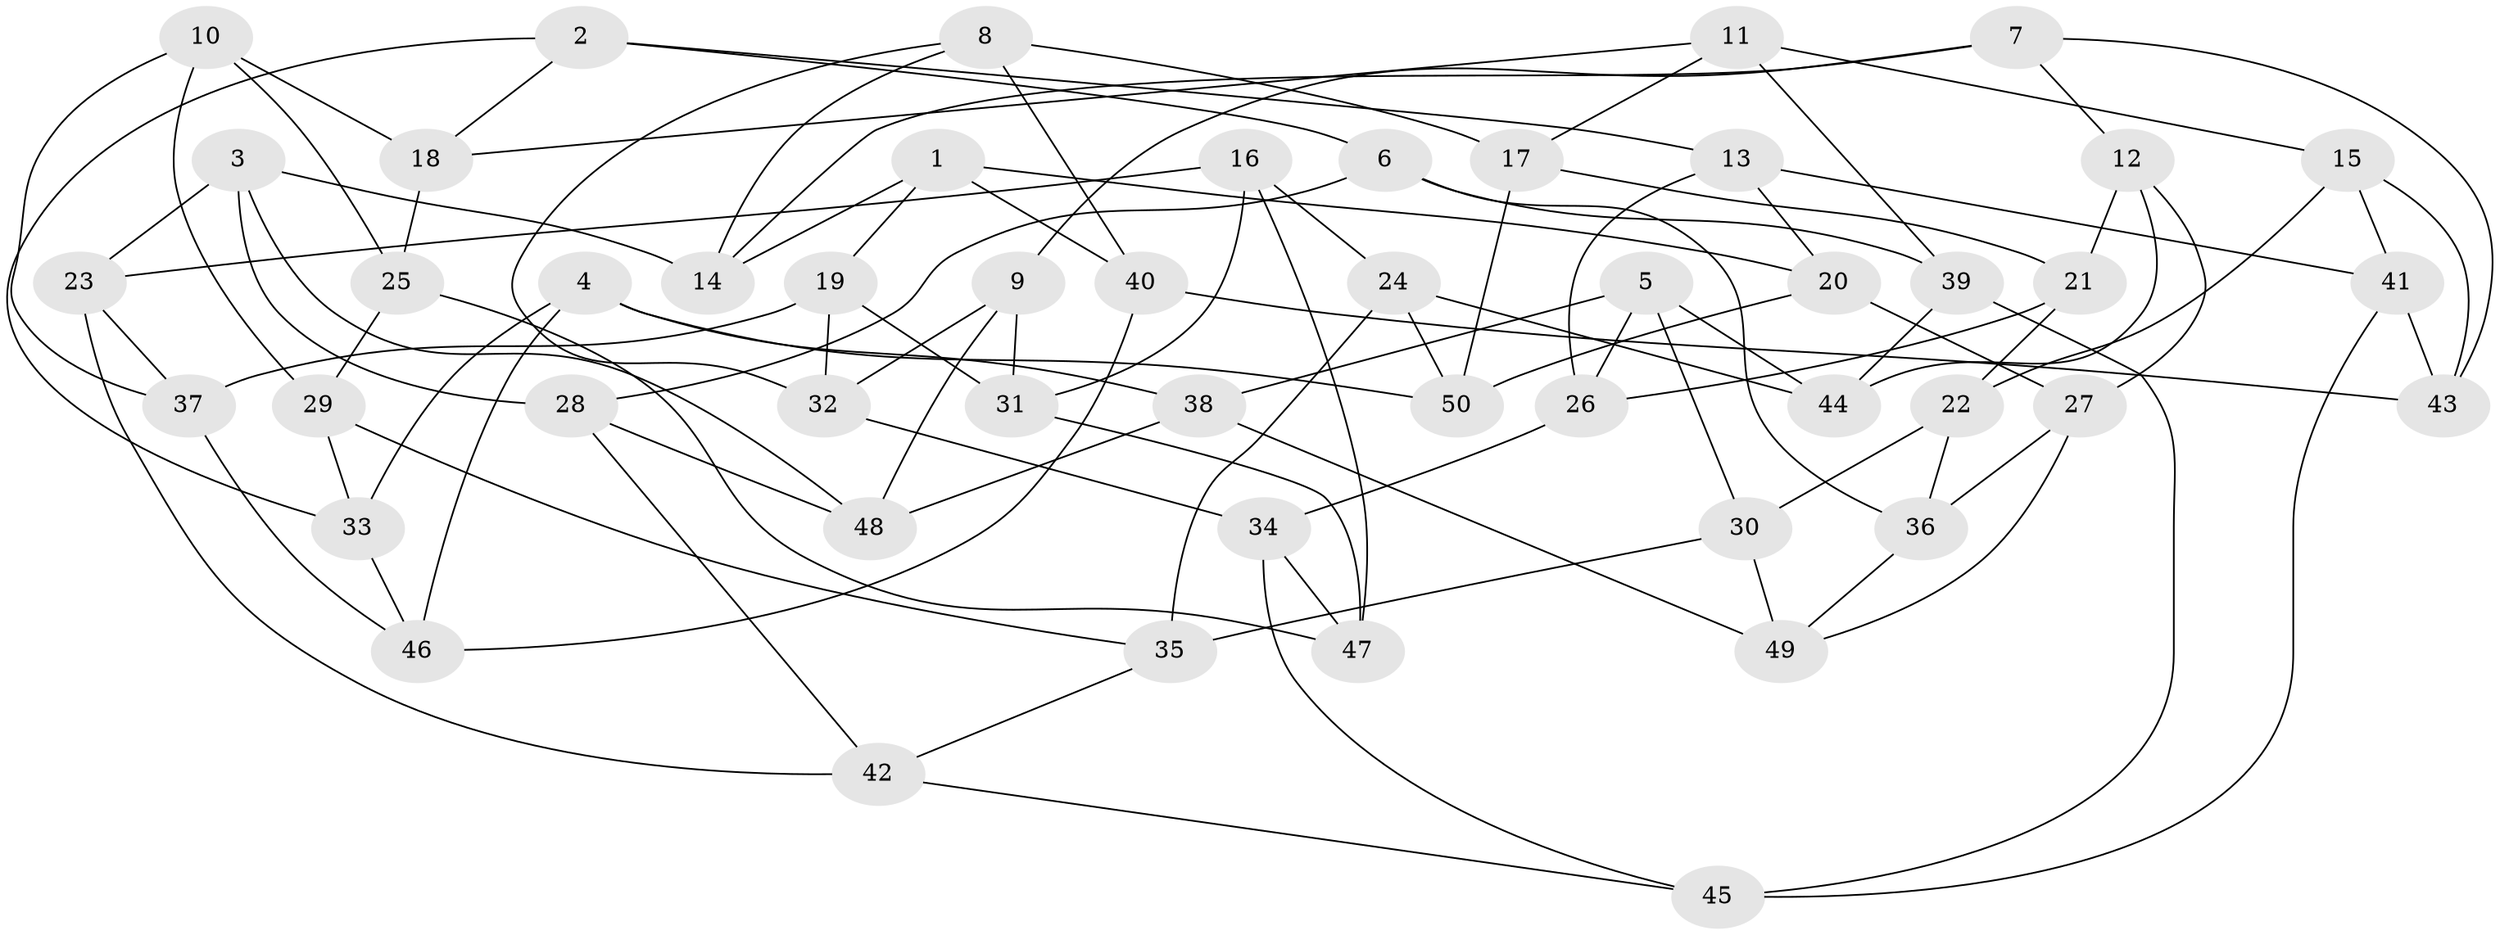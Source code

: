 // coarse degree distribution, {6: 0.5, 5: 0.16666666666666666, 3: 0.1, 4: 0.23333333333333334}
// Generated by graph-tools (version 1.1) at 2025/52/02/27/25 19:52:28]
// undirected, 50 vertices, 100 edges
graph export_dot {
graph [start="1"]
  node [color=gray90,style=filled];
  1;
  2;
  3;
  4;
  5;
  6;
  7;
  8;
  9;
  10;
  11;
  12;
  13;
  14;
  15;
  16;
  17;
  18;
  19;
  20;
  21;
  22;
  23;
  24;
  25;
  26;
  27;
  28;
  29;
  30;
  31;
  32;
  33;
  34;
  35;
  36;
  37;
  38;
  39;
  40;
  41;
  42;
  43;
  44;
  45;
  46;
  47;
  48;
  49;
  50;
  1 -- 40;
  1 -- 20;
  1 -- 19;
  1 -- 14;
  2 -- 13;
  2 -- 18;
  2 -- 33;
  2 -- 6;
  3 -- 48;
  3 -- 28;
  3 -- 23;
  3 -- 14;
  4 -- 46;
  4 -- 38;
  4 -- 50;
  4 -- 33;
  5 -- 26;
  5 -- 38;
  5 -- 44;
  5 -- 30;
  6 -- 36;
  6 -- 39;
  6 -- 28;
  7 -- 14;
  7 -- 12;
  7 -- 43;
  7 -- 9;
  8 -- 32;
  8 -- 14;
  8 -- 40;
  8 -- 17;
  9 -- 32;
  9 -- 31;
  9 -- 48;
  10 -- 29;
  10 -- 37;
  10 -- 25;
  10 -- 18;
  11 -- 17;
  11 -- 18;
  11 -- 39;
  11 -- 15;
  12 -- 27;
  12 -- 21;
  12 -- 44;
  13 -- 26;
  13 -- 20;
  13 -- 41;
  15 -- 41;
  15 -- 22;
  15 -- 43;
  16 -- 47;
  16 -- 24;
  16 -- 23;
  16 -- 31;
  17 -- 50;
  17 -- 21;
  18 -- 25;
  19 -- 37;
  19 -- 32;
  19 -- 31;
  20 -- 27;
  20 -- 50;
  21 -- 26;
  21 -- 22;
  22 -- 30;
  22 -- 36;
  23 -- 42;
  23 -- 37;
  24 -- 50;
  24 -- 44;
  24 -- 35;
  25 -- 47;
  25 -- 29;
  26 -- 34;
  27 -- 49;
  27 -- 36;
  28 -- 48;
  28 -- 42;
  29 -- 33;
  29 -- 35;
  30 -- 49;
  30 -- 35;
  31 -- 47;
  32 -- 34;
  33 -- 46;
  34 -- 47;
  34 -- 45;
  35 -- 42;
  36 -- 49;
  37 -- 46;
  38 -- 48;
  38 -- 49;
  39 -- 45;
  39 -- 44;
  40 -- 46;
  40 -- 43;
  41 -- 45;
  41 -- 43;
  42 -- 45;
}
